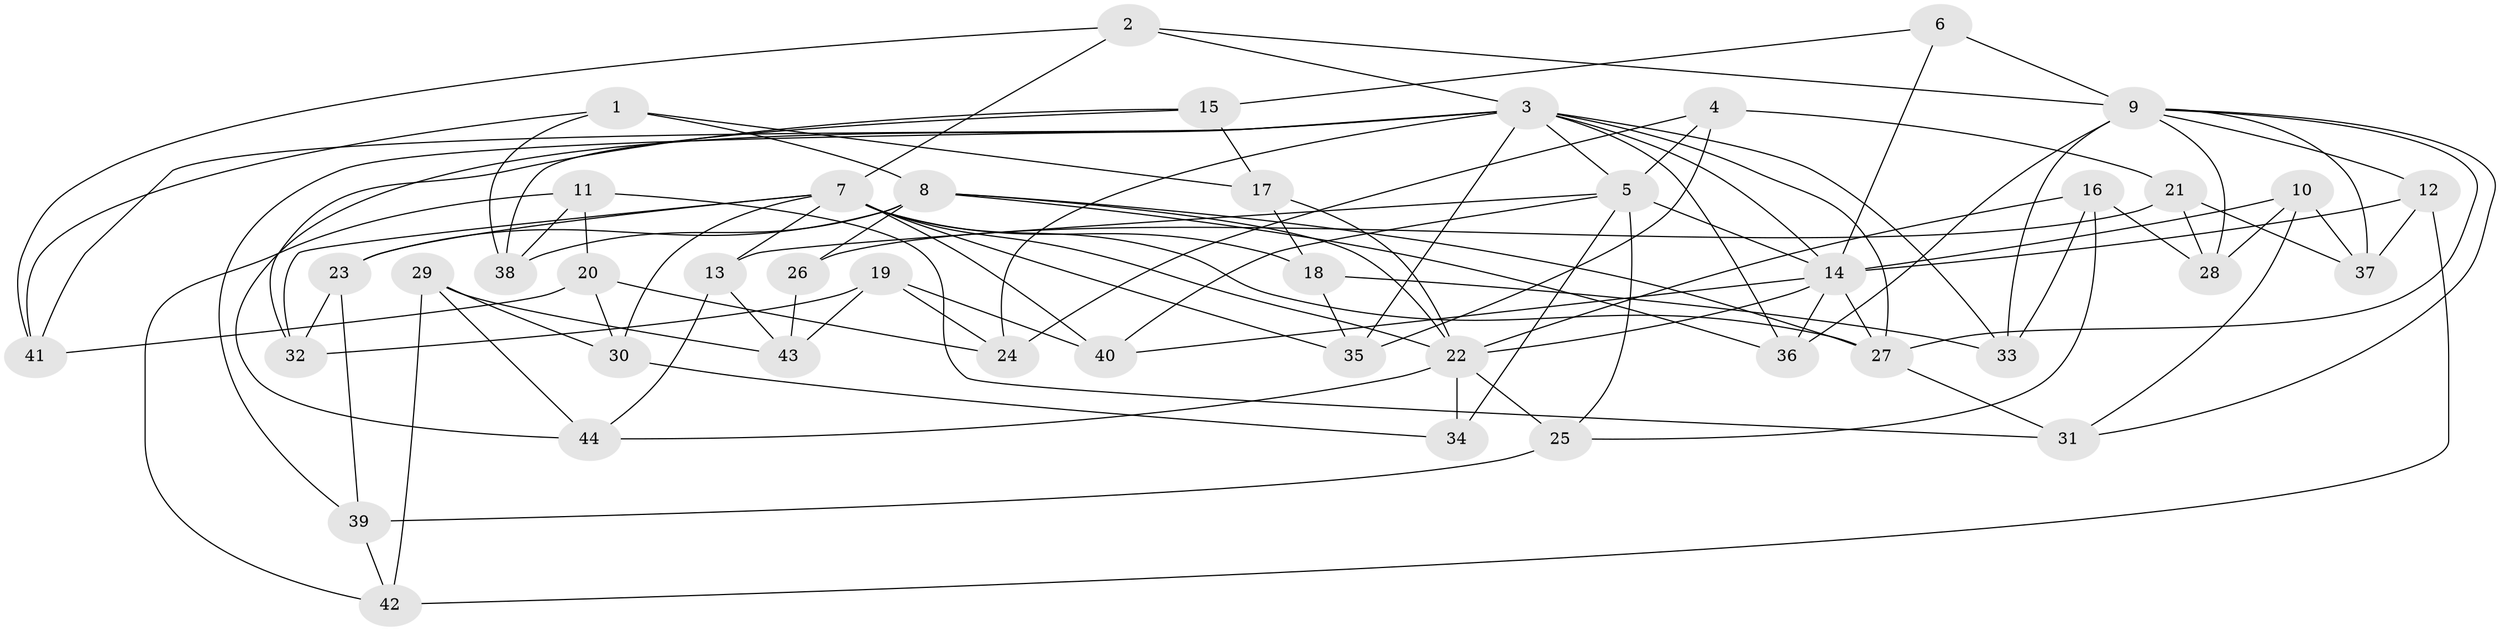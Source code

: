 // original degree distribution, {4: 1.0}
// Generated by graph-tools (version 1.1) at 2025/54/03/04/25 22:54:03]
// undirected, 44 vertices, 104 edges
graph export_dot {
  node [color=gray90,style=filled];
  1;
  2;
  3;
  4;
  5;
  6;
  7;
  8;
  9;
  10;
  11;
  12;
  13;
  14;
  15;
  16;
  17;
  18;
  19;
  20;
  21;
  22;
  23;
  24;
  25;
  26;
  27;
  28;
  29;
  30;
  31;
  32;
  33;
  34;
  35;
  36;
  37;
  38;
  39;
  40;
  41;
  42;
  43;
  44;
  1 -- 8 [weight=1.0];
  1 -- 17 [weight=1.0];
  1 -- 38 [weight=1.0];
  1 -- 41 [weight=1.0];
  2 -- 3 [weight=1.0];
  2 -- 7 [weight=1.0];
  2 -- 9 [weight=1.0];
  2 -- 41 [weight=1.0];
  3 -- 5 [weight=1.0];
  3 -- 14 [weight=1.0];
  3 -- 24 [weight=1.0];
  3 -- 27 [weight=2.0];
  3 -- 33 [weight=1.0];
  3 -- 35 [weight=1.0];
  3 -- 36 [weight=1.0];
  3 -- 39 [weight=1.0];
  3 -- 41 [weight=1.0];
  3 -- 44 [weight=1.0];
  4 -- 5 [weight=1.0];
  4 -- 21 [weight=1.0];
  4 -- 24 [weight=1.0];
  4 -- 35 [weight=1.0];
  5 -- 13 [weight=1.0];
  5 -- 14 [weight=4.0];
  5 -- 25 [weight=1.0];
  5 -- 34 [weight=1.0];
  5 -- 40 [weight=1.0];
  6 -- 9 [weight=2.0];
  6 -- 14 [weight=1.0];
  6 -- 15 [weight=1.0];
  7 -- 13 [weight=1.0];
  7 -- 18 [weight=1.0];
  7 -- 22 [weight=1.0];
  7 -- 23 [weight=1.0];
  7 -- 27 [weight=1.0];
  7 -- 30 [weight=1.0];
  7 -- 32 [weight=1.0];
  7 -- 35 [weight=1.0];
  7 -- 40 [weight=1.0];
  8 -- 22 [weight=2.0];
  8 -- 23 [weight=1.0];
  8 -- 26 [weight=2.0];
  8 -- 27 [weight=2.0];
  8 -- 36 [weight=1.0];
  8 -- 38 [weight=1.0];
  9 -- 12 [weight=1.0];
  9 -- 27 [weight=1.0];
  9 -- 28 [weight=1.0];
  9 -- 31 [weight=1.0];
  9 -- 33 [weight=1.0];
  9 -- 36 [weight=1.0];
  9 -- 37 [weight=1.0];
  10 -- 14 [weight=1.0];
  10 -- 28 [weight=1.0];
  10 -- 31 [weight=1.0];
  10 -- 37 [weight=1.0];
  11 -- 20 [weight=1.0];
  11 -- 31 [weight=1.0];
  11 -- 38 [weight=1.0];
  11 -- 42 [weight=1.0];
  12 -- 14 [weight=1.0];
  12 -- 37 [weight=1.0];
  12 -- 42 [weight=1.0];
  13 -- 43 [weight=1.0];
  13 -- 44 [weight=1.0];
  14 -- 22 [weight=1.0];
  14 -- 27 [weight=1.0];
  14 -- 36 [weight=1.0];
  14 -- 40 [weight=1.0];
  15 -- 17 [weight=1.0];
  15 -- 32 [weight=1.0];
  15 -- 38 [weight=1.0];
  16 -- 22 [weight=1.0];
  16 -- 25 [weight=1.0];
  16 -- 28 [weight=1.0];
  16 -- 33 [weight=1.0];
  17 -- 18 [weight=1.0];
  17 -- 22 [weight=1.0];
  18 -- 33 [weight=1.0];
  18 -- 35 [weight=1.0];
  19 -- 24 [weight=1.0];
  19 -- 32 [weight=1.0];
  19 -- 40 [weight=1.0];
  19 -- 43 [weight=1.0];
  20 -- 24 [weight=1.0];
  20 -- 30 [weight=1.0];
  20 -- 41 [weight=1.0];
  21 -- 26 [weight=1.0];
  21 -- 28 [weight=1.0];
  21 -- 37 [weight=1.0];
  22 -- 25 [weight=1.0];
  22 -- 34 [weight=2.0];
  22 -- 44 [weight=1.0];
  23 -- 32 [weight=1.0];
  23 -- 39 [weight=1.0];
  25 -- 39 [weight=1.0];
  26 -- 43 [weight=1.0];
  27 -- 31 [weight=1.0];
  29 -- 30 [weight=1.0];
  29 -- 42 [weight=1.0];
  29 -- 43 [weight=1.0];
  29 -- 44 [weight=1.0];
  30 -- 34 [weight=1.0];
  39 -- 42 [weight=1.0];
}

